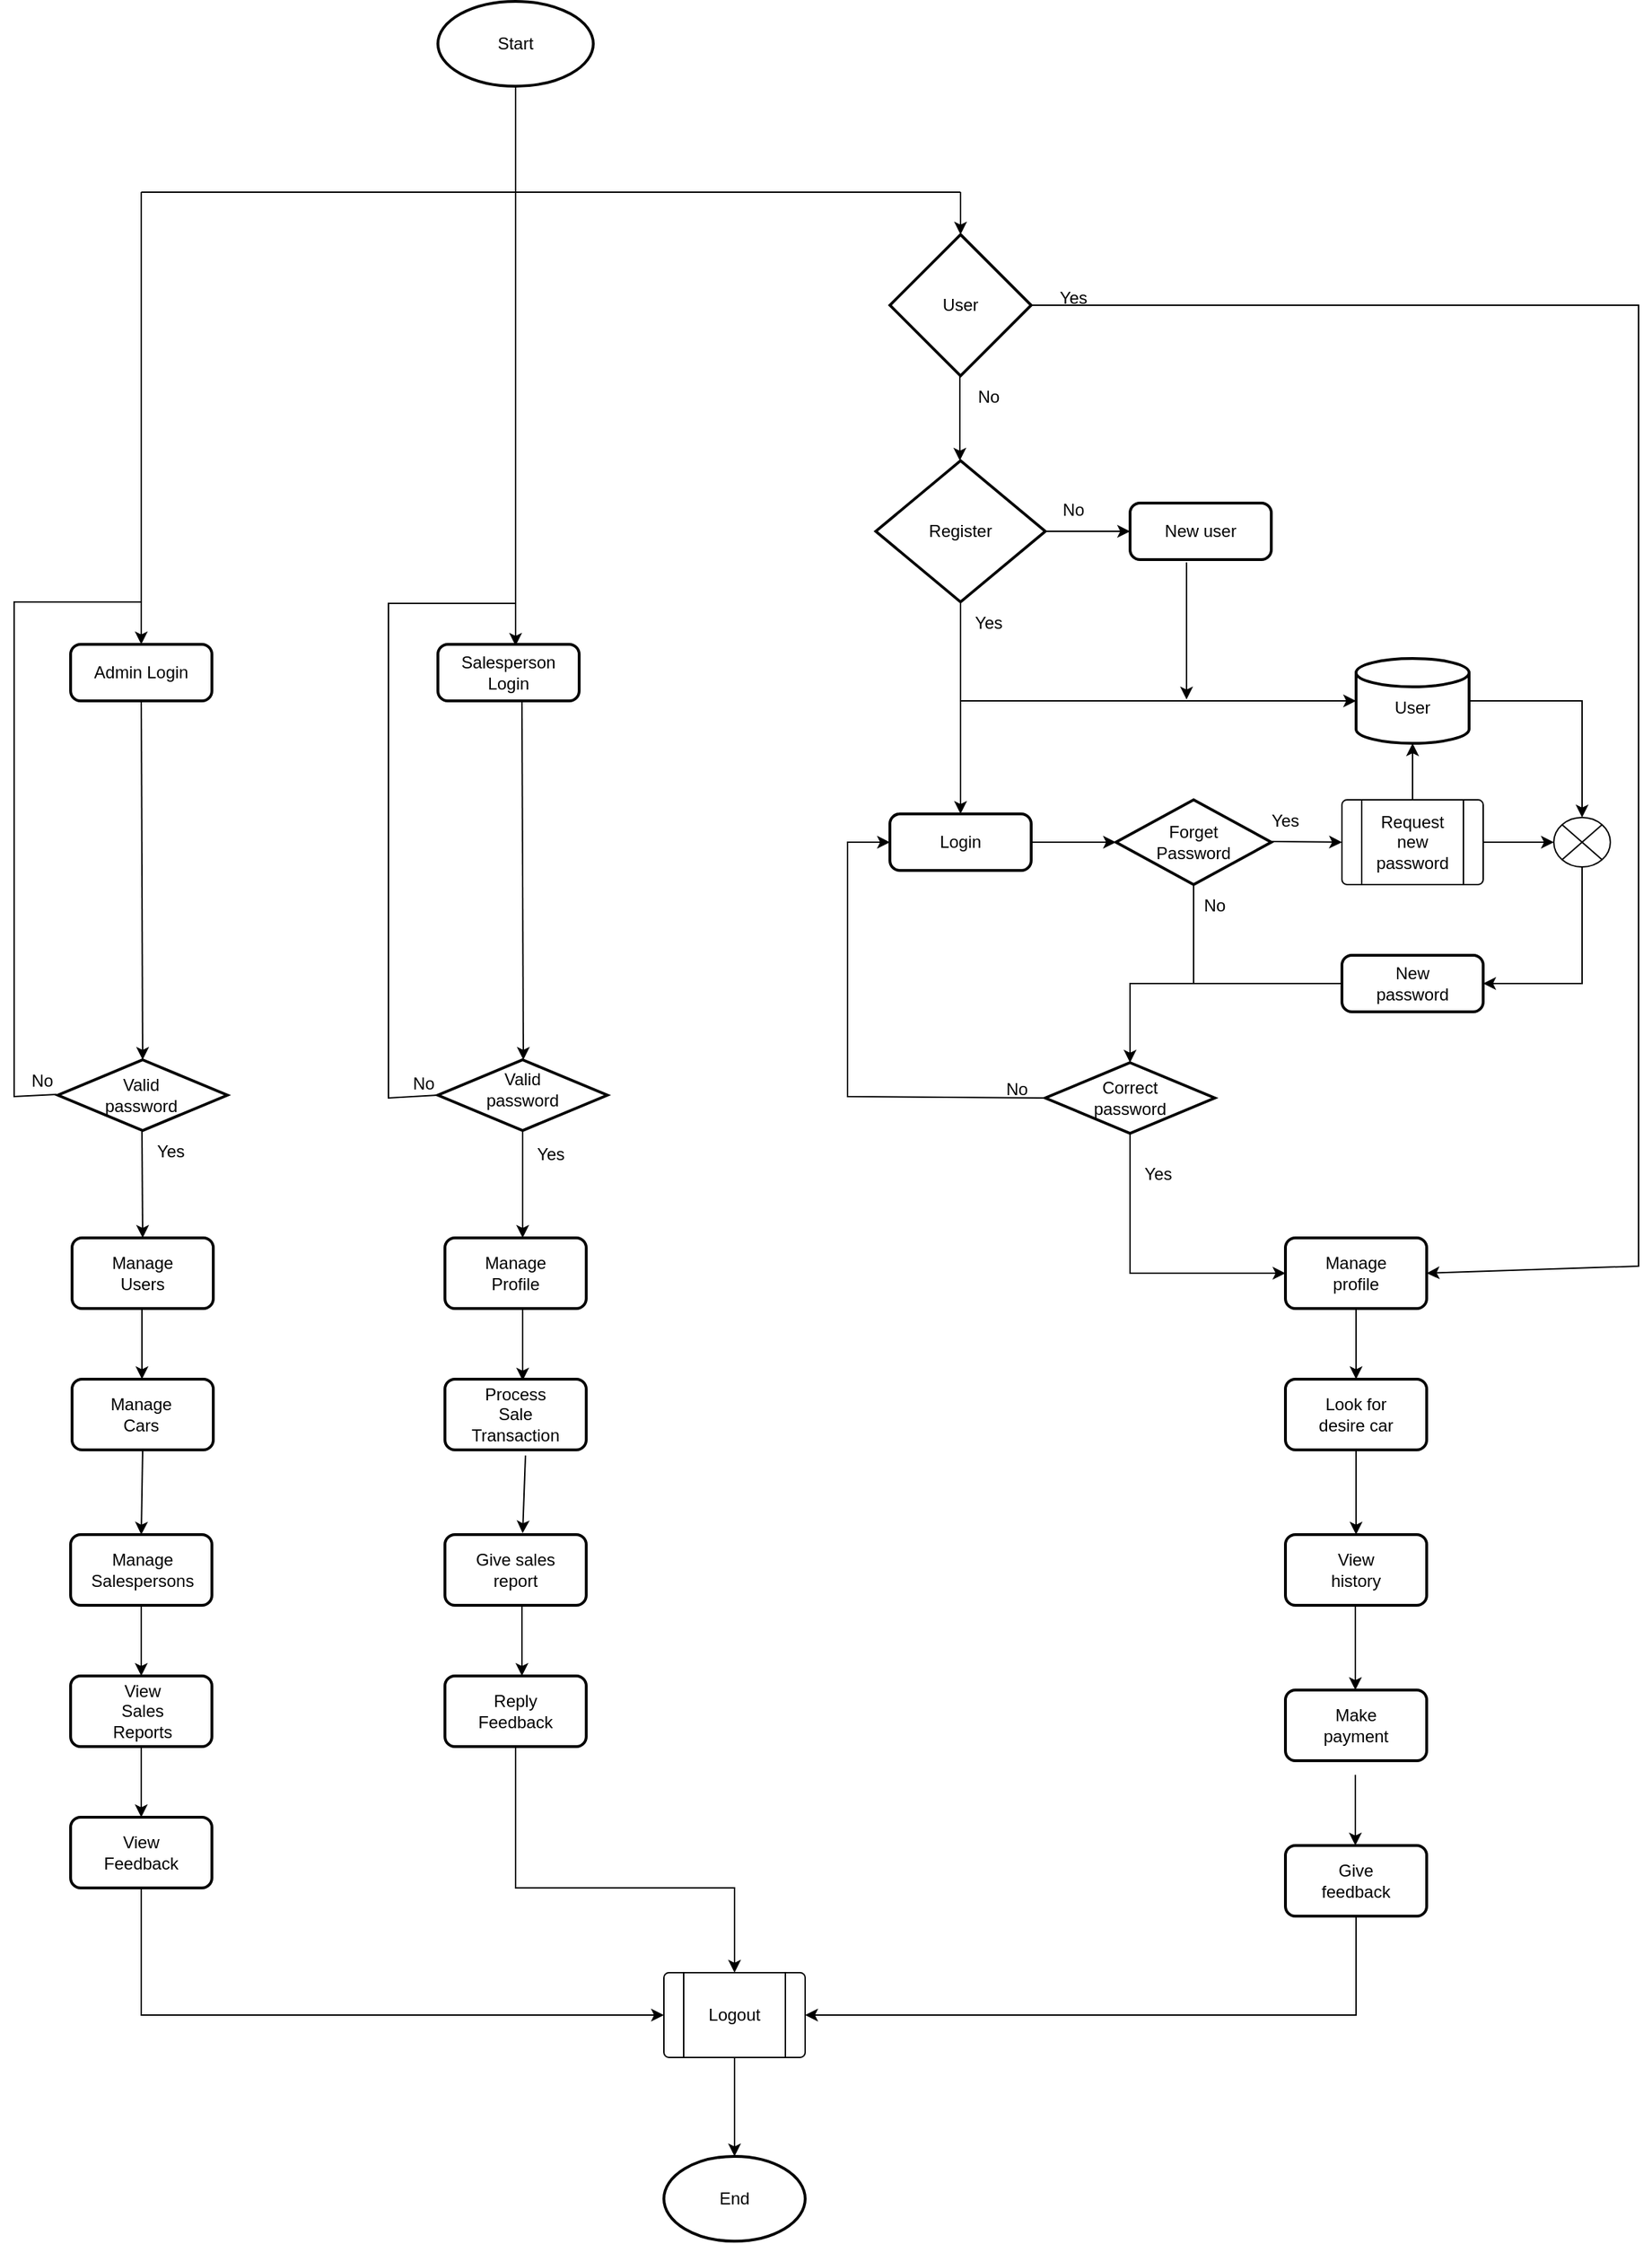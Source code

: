<mxfile version="23.0.2" type="device">
  <diagram name="Page-1" id="0f1BbjBJbvZ2Fy0weZkw">
    <mxGraphModel dx="2524" dy="1952" grid="1" gridSize="10" guides="1" tooltips="1" connect="1" arrows="1" fold="1" page="1" pageScale="1" pageWidth="850" pageHeight="1100" math="0" shadow="0">
      <root>
        <mxCell id="0" />
        <mxCell id="1" parent="0" />
        <mxCell id="38DFF1PAEpDw-akmQ8ed-69" value="" style="strokeWidth=2;html=1;shape=mxgraph.flowchart.decision;whiteSpace=wrap;" parent="1" vertex="1">
          <mxGeometry x="-239" y="734" width="120" height="50" as="geometry" />
        </mxCell>
        <mxCell id="38DFF1PAEpDw-akmQ8ed-1" value="" style="strokeWidth=2;html=1;shape=mxgraph.flowchart.start_1;whiteSpace=wrap;" parent="1" vertex="1">
          <mxGeometry x="30" y="-15" width="110" height="60" as="geometry" />
        </mxCell>
        <mxCell id="38DFF1PAEpDw-akmQ8ed-3" value="" style="strokeWidth=2;html=1;shape=mxgraph.flowchart.decision;whiteSpace=wrap;" parent="1" vertex="1">
          <mxGeometry x="350" y="150" width="100" height="100" as="geometry" />
        </mxCell>
        <mxCell id="38DFF1PAEpDw-akmQ8ed-4" value="User" style="text;html=1;strokeColor=none;fillColor=none;align=center;verticalAlign=middle;whiteSpace=wrap;rounded=0;" parent="1" vertex="1">
          <mxGeometry x="370" y="185" width="60" height="30" as="geometry" />
        </mxCell>
        <mxCell id="38DFF1PAEpDw-akmQ8ed-6" value="" style="strokeWidth=2;html=1;shape=mxgraph.flowchart.decision;whiteSpace=wrap;" parent="1" vertex="1">
          <mxGeometry x="340" y="310" width="120" height="100" as="geometry" />
        </mxCell>
        <mxCell id="38DFF1PAEpDw-akmQ8ed-8" value="Register" style="text;html=1;strokeColor=none;fillColor=none;align=center;verticalAlign=middle;whiteSpace=wrap;rounded=0;" parent="1" vertex="1">
          <mxGeometry x="360" y="345" width="80" height="30" as="geometry" />
        </mxCell>
        <mxCell id="38DFF1PAEpDw-akmQ8ed-9" value="" style="endArrow=classic;html=1;rounded=0;exitX=0.5;exitY=1;exitDx=0;exitDy=0;exitPerimeter=0;entryX=0.5;entryY=0;entryDx=0;entryDy=0;entryPerimeter=0;" parent="1" edge="1">
          <mxGeometry width="50" height="50" relative="1" as="geometry">
            <mxPoint x="399.5" y="250" as="sourcePoint" />
            <mxPoint x="399.5" y="310" as="targetPoint" />
          </mxGeometry>
        </mxCell>
        <mxCell id="38DFF1PAEpDw-akmQ8ed-10" value="" style="rounded=1;whiteSpace=wrap;html=1;absoluteArcSize=1;arcSize=14;strokeWidth=2;" parent="1" vertex="1">
          <mxGeometry x="520" y="340" width="100" height="40" as="geometry" />
        </mxCell>
        <mxCell id="38DFF1PAEpDw-akmQ8ed-11" value="New user" style="text;html=1;strokeColor=none;fillColor=none;align=center;verticalAlign=middle;whiteSpace=wrap;rounded=0;" parent="1" vertex="1">
          <mxGeometry x="540" y="345" width="60" height="30" as="geometry" />
        </mxCell>
        <mxCell id="38DFF1PAEpDw-akmQ8ed-12" value="" style="rounded=1;whiteSpace=wrap;html=1;absoluteArcSize=1;arcSize=14;strokeWidth=2;" parent="1" vertex="1">
          <mxGeometry x="350" y="560" width="100" height="40" as="geometry" />
        </mxCell>
        <mxCell id="38DFF1PAEpDw-akmQ8ed-13" value="Login" style="text;html=1;strokeColor=none;fillColor=none;align=center;verticalAlign=middle;whiteSpace=wrap;rounded=0;" parent="1" vertex="1">
          <mxGeometry x="370" y="565" width="60" height="30" as="geometry" />
        </mxCell>
        <mxCell id="38DFF1PAEpDw-akmQ8ed-14" value="" style="endArrow=classic;html=1;rounded=0;entryX=0.5;entryY=0;entryDx=0;entryDy=0;exitX=0.5;exitY=1;exitDx=0;exitDy=0;exitPerimeter=0;" parent="1" source="38DFF1PAEpDw-akmQ8ed-6" target="38DFF1PAEpDw-akmQ8ed-12" edge="1">
          <mxGeometry width="50" height="50" relative="1" as="geometry">
            <mxPoint x="400" y="460" as="sourcePoint" />
            <mxPoint x="450" y="410" as="targetPoint" />
          </mxGeometry>
        </mxCell>
        <mxCell id="38DFF1PAEpDw-akmQ8ed-15" value="" style="strokeWidth=2;html=1;shape=mxgraph.flowchart.database;whiteSpace=wrap;" parent="1" vertex="1">
          <mxGeometry x="680" y="450" width="80" height="60" as="geometry" />
        </mxCell>
        <mxCell id="38DFF1PAEpDw-akmQ8ed-16" value="User" style="text;html=1;strokeColor=none;fillColor=none;align=center;verticalAlign=middle;whiteSpace=wrap;rounded=0;" parent="1" vertex="1">
          <mxGeometry x="690" y="470" width="60" height="30" as="geometry" />
        </mxCell>
        <mxCell id="38DFF1PAEpDw-akmQ8ed-17" value="" style="endArrow=classic;html=1;rounded=0;entryX=0;entryY=0.5;entryDx=0;entryDy=0;entryPerimeter=0;" parent="1" target="38DFF1PAEpDw-akmQ8ed-15" edge="1">
          <mxGeometry width="50" height="50" relative="1" as="geometry">
            <mxPoint x="400" y="480" as="sourcePoint" />
            <mxPoint x="450" y="410" as="targetPoint" />
          </mxGeometry>
        </mxCell>
        <mxCell id="38DFF1PAEpDw-akmQ8ed-18" value="" style="endArrow=classic;html=1;rounded=0;entryX=0;entryY=0.5;entryDx=0;entryDy=0;exitX=1;exitY=0.5;exitDx=0;exitDy=0;exitPerimeter=0;" parent="1" source="38DFF1PAEpDw-akmQ8ed-6" target="38DFF1PAEpDw-akmQ8ed-10" edge="1">
          <mxGeometry width="50" height="50" relative="1" as="geometry">
            <mxPoint x="400" y="460" as="sourcePoint" />
            <mxPoint x="450" y="410" as="targetPoint" />
          </mxGeometry>
        </mxCell>
        <mxCell id="38DFF1PAEpDw-akmQ8ed-19" value="" style="endArrow=classic;html=1;rounded=0;exitX=0.4;exitY=1.075;exitDx=0;exitDy=0;exitPerimeter=0;" parent="1" edge="1">
          <mxGeometry width="50" height="50" relative="1" as="geometry">
            <mxPoint x="560" y="382" as="sourcePoint" />
            <mxPoint x="560" y="479" as="targetPoint" />
          </mxGeometry>
        </mxCell>
        <mxCell id="38DFF1PAEpDw-akmQ8ed-20" value="" style="strokeWidth=2;html=1;shape=mxgraph.flowchart.decision;whiteSpace=wrap;" parent="1" vertex="1">
          <mxGeometry x="510" y="550" width="110" height="60" as="geometry" />
        </mxCell>
        <mxCell id="38DFF1PAEpDw-akmQ8ed-21" value="Forget Password" style="text;html=1;strokeColor=none;fillColor=none;align=center;verticalAlign=middle;whiteSpace=wrap;rounded=0;" parent="1" vertex="1">
          <mxGeometry x="535" y="565" width="60" height="30" as="geometry" />
        </mxCell>
        <mxCell id="38DFF1PAEpDw-akmQ8ed-22" value="" style="verticalLabelPosition=bottom;verticalAlign=top;html=1;shape=process;whiteSpace=wrap;rounded=1;size=0.14;arcSize=6;" parent="1" vertex="1">
          <mxGeometry x="670" y="550" width="100" height="60" as="geometry" />
        </mxCell>
        <mxCell id="38DFF1PAEpDw-akmQ8ed-23" value="Request new password" style="text;html=1;strokeColor=none;fillColor=none;align=center;verticalAlign=middle;whiteSpace=wrap;rounded=0;" parent="1" vertex="1">
          <mxGeometry x="690" y="565" width="60" height="30" as="geometry" />
        </mxCell>
        <mxCell id="38DFF1PAEpDw-akmQ8ed-24" value="" style="endArrow=classic;html=1;rounded=0;entryX=0;entryY=0.5;entryDx=0;entryDy=0;entryPerimeter=0;exitX=1;exitY=0.5;exitDx=0;exitDy=0;" parent="1" source="38DFF1PAEpDw-akmQ8ed-12" target="38DFF1PAEpDw-akmQ8ed-20" edge="1">
          <mxGeometry width="50" height="50" relative="1" as="geometry">
            <mxPoint x="400" y="460" as="sourcePoint" />
            <mxPoint x="450" y="410" as="targetPoint" />
          </mxGeometry>
        </mxCell>
        <mxCell id="38DFF1PAEpDw-akmQ8ed-25" value="" style="endArrow=classic;html=1;rounded=0;exitX=1;exitY=0.5;exitDx=0;exitDy=0;" parent="1" edge="1">
          <mxGeometry width="50" height="50" relative="1" as="geometry">
            <mxPoint x="620" y="579.5" as="sourcePoint" />
            <mxPoint x="670" y="580" as="targetPoint" />
          </mxGeometry>
        </mxCell>
        <mxCell id="38DFF1PAEpDw-akmQ8ed-26" value="" style="rounded=1;whiteSpace=wrap;html=1;absoluteArcSize=1;arcSize=14;strokeWidth=2;" parent="1" vertex="1">
          <mxGeometry x="670" y="660" width="100" height="40" as="geometry" />
        </mxCell>
        <mxCell id="38DFF1PAEpDw-akmQ8ed-27" value="New password" style="text;html=1;strokeColor=none;fillColor=none;align=center;verticalAlign=middle;whiteSpace=wrap;rounded=0;" parent="1" vertex="1">
          <mxGeometry x="690" y="665" width="60" height="30" as="geometry" />
        </mxCell>
        <mxCell id="38DFF1PAEpDw-akmQ8ed-28" value="" style="strokeWidth=2;html=1;shape=mxgraph.flowchart.decision;whiteSpace=wrap;" parent="1" vertex="1">
          <mxGeometry x="460" y="736" width="120" height="50" as="geometry" />
        </mxCell>
        <mxCell id="38DFF1PAEpDw-akmQ8ed-29" value="Correct password" style="text;html=1;strokeColor=none;fillColor=none;align=center;verticalAlign=middle;whiteSpace=wrap;rounded=0;" parent="1" vertex="1">
          <mxGeometry x="490" y="746" width="60" height="30" as="geometry" />
        </mxCell>
        <mxCell id="38DFF1PAEpDw-akmQ8ed-31" value="" style="endArrow=classic;html=1;rounded=0;exitX=0;exitY=0.5;exitDx=0;exitDy=0;entryX=0.5;entryY=0;entryDx=0;entryDy=0;entryPerimeter=0;" parent="1" source="38DFF1PAEpDw-akmQ8ed-26" target="38DFF1PAEpDw-akmQ8ed-28" edge="1">
          <mxGeometry width="50" height="50" relative="1" as="geometry">
            <mxPoint x="400" y="690" as="sourcePoint" />
            <mxPoint x="520" y="730" as="targetPoint" />
            <Array as="points">
              <mxPoint x="520" y="680" />
            </Array>
          </mxGeometry>
        </mxCell>
        <mxCell id="38DFF1PAEpDw-akmQ8ed-32" value="" style="endArrow=none;html=1;rounded=0;entryX=0.5;entryY=1;entryDx=0;entryDy=0;entryPerimeter=0;" parent="1" target="38DFF1PAEpDw-akmQ8ed-20" edge="1">
          <mxGeometry width="50" height="50" relative="1" as="geometry">
            <mxPoint x="565" y="680" as="sourcePoint" />
            <mxPoint x="450" y="640" as="targetPoint" />
          </mxGeometry>
        </mxCell>
        <mxCell id="38DFF1PAEpDw-akmQ8ed-33" value="" style="rounded=1;whiteSpace=wrap;html=1;absoluteArcSize=1;arcSize=14;strokeWidth=2;" parent="1" vertex="1">
          <mxGeometry x="630" y="860" width="100" height="50" as="geometry" />
        </mxCell>
        <mxCell id="38DFF1PAEpDw-akmQ8ed-34" value="Manage profile" style="text;html=1;strokeColor=none;fillColor=none;align=center;verticalAlign=middle;whiteSpace=wrap;rounded=0;" parent="1" vertex="1">
          <mxGeometry x="650" y="870" width="60" height="30" as="geometry" />
        </mxCell>
        <mxCell id="38DFF1PAEpDw-akmQ8ed-35" value="" style="rounded=1;whiteSpace=wrap;html=1;absoluteArcSize=1;arcSize=14;strokeWidth=2;" parent="1" vertex="1">
          <mxGeometry x="630" y="960" width="100" height="50" as="geometry" />
        </mxCell>
        <mxCell id="38DFF1PAEpDw-akmQ8ed-36" value="Look for desire car" style="text;html=1;strokeColor=none;fillColor=none;align=center;verticalAlign=middle;whiteSpace=wrap;rounded=0;" parent="1" vertex="1">
          <mxGeometry x="650" y="970" width="60" height="30" as="geometry" />
        </mxCell>
        <mxCell id="38DFF1PAEpDw-akmQ8ed-37" value="" style="endArrow=classic;html=1;rounded=0;entryX=0;entryY=0.5;entryDx=0;entryDy=0;exitX=0.5;exitY=1;exitDx=0;exitDy=0;exitPerimeter=0;" parent="1" source="38DFF1PAEpDw-akmQ8ed-28" target="38DFF1PAEpDw-akmQ8ed-33" edge="1">
          <mxGeometry width="50" height="50" relative="1" as="geometry">
            <mxPoint x="520" y="790" as="sourcePoint" />
            <mxPoint x="450" y="900" as="targetPoint" />
            <Array as="points">
              <mxPoint x="520" y="885" />
            </Array>
          </mxGeometry>
        </mxCell>
        <mxCell id="38DFF1PAEpDw-akmQ8ed-38" value="" style="endArrow=classic;html=1;rounded=0;entryX=0.5;entryY=0;entryDx=0;entryDy=0;exitX=0.5;exitY=1;exitDx=0;exitDy=0;" parent="1" source="38DFF1PAEpDw-akmQ8ed-33" target="38DFF1PAEpDw-akmQ8ed-35" edge="1">
          <mxGeometry width="50" height="50" relative="1" as="geometry">
            <mxPoint x="650" y="920" as="sourcePoint" />
            <mxPoint x="450" y="900" as="targetPoint" />
          </mxGeometry>
        </mxCell>
        <mxCell id="38DFF1PAEpDw-akmQ8ed-39" value="No" style="text;html=1;strokeColor=none;fillColor=none;align=center;verticalAlign=middle;whiteSpace=wrap;rounded=0;" parent="1" vertex="1">
          <mxGeometry x="390" y="250" width="60" height="30" as="geometry" />
        </mxCell>
        <mxCell id="38DFF1PAEpDw-akmQ8ed-40" value="No" style="text;html=1;strokeColor=none;fillColor=none;align=center;verticalAlign=middle;whiteSpace=wrap;rounded=0;" parent="1" vertex="1">
          <mxGeometry x="450" y="330" width="60" height="30" as="geometry" />
        </mxCell>
        <mxCell id="38DFF1PAEpDw-akmQ8ed-41" value="Yes" style="text;html=1;strokeColor=none;fillColor=none;align=center;verticalAlign=middle;whiteSpace=wrap;rounded=0;" parent="1" vertex="1">
          <mxGeometry x="390" y="410" width="60" height="30" as="geometry" />
        </mxCell>
        <mxCell id="38DFF1PAEpDw-akmQ8ed-42" value="Yes" style="text;html=1;strokeColor=none;fillColor=none;align=center;verticalAlign=middle;whiteSpace=wrap;rounded=0;" parent="1" vertex="1">
          <mxGeometry x="600" y="550" width="60" height="30" as="geometry" />
        </mxCell>
        <mxCell id="38DFF1PAEpDw-akmQ8ed-43" value="No" style="text;html=1;strokeColor=none;fillColor=none;align=center;verticalAlign=middle;whiteSpace=wrap;rounded=0;" parent="1" vertex="1">
          <mxGeometry x="550" y="610" width="60" height="30" as="geometry" />
        </mxCell>
        <mxCell id="38DFF1PAEpDw-akmQ8ed-44" value="" style="verticalLabelPosition=bottom;verticalAlign=top;html=1;shape=mxgraph.flowchart.or;" parent="1" vertex="1">
          <mxGeometry x="820" y="562.5" width="40" height="35" as="geometry" />
        </mxCell>
        <mxCell id="38DFF1PAEpDw-akmQ8ed-45" value="" style="endArrow=classic;html=1;rounded=0;exitX=1;exitY=0.5;exitDx=0;exitDy=0;exitPerimeter=0;entryX=0.5;entryY=0;entryDx=0;entryDy=0;entryPerimeter=0;" parent="1" source="38DFF1PAEpDw-akmQ8ed-15" target="38DFF1PAEpDw-akmQ8ed-44" edge="1">
          <mxGeometry width="50" height="50" relative="1" as="geometry">
            <mxPoint x="870" y="510" as="sourcePoint" />
            <mxPoint x="920" y="460" as="targetPoint" />
            <Array as="points">
              <mxPoint x="840" y="480" />
            </Array>
          </mxGeometry>
        </mxCell>
        <mxCell id="38DFF1PAEpDw-akmQ8ed-46" value="" style="endArrow=classic;html=1;rounded=0;entryX=1;entryY=0.5;entryDx=0;entryDy=0;exitX=0.5;exitY=1;exitDx=0;exitDy=0;exitPerimeter=0;" parent="1" source="38DFF1PAEpDw-akmQ8ed-44" target="38DFF1PAEpDw-akmQ8ed-26" edge="1">
          <mxGeometry width="50" height="50" relative="1" as="geometry">
            <mxPoint x="830" y="715" as="sourcePoint" />
            <mxPoint x="880" y="665" as="targetPoint" />
            <Array as="points">
              <mxPoint x="840" y="680" />
            </Array>
          </mxGeometry>
        </mxCell>
        <mxCell id="38DFF1PAEpDw-akmQ8ed-47" value="" style="endArrow=classic;html=1;rounded=0;entryX=0;entryY=0.5;entryDx=0;entryDy=0;entryPerimeter=0;exitX=1;exitY=0.5;exitDx=0;exitDy=0;" parent="1" source="38DFF1PAEpDw-akmQ8ed-22" target="38DFF1PAEpDw-akmQ8ed-44" edge="1">
          <mxGeometry width="50" height="50" relative="1" as="geometry">
            <mxPoint x="610" y="670" as="sourcePoint" />
            <mxPoint x="660" y="620" as="targetPoint" />
          </mxGeometry>
        </mxCell>
        <mxCell id="38DFF1PAEpDw-akmQ8ed-48" value="Yes" style="text;html=1;strokeColor=none;fillColor=none;align=center;verticalAlign=middle;whiteSpace=wrap;rounded=0;" parent="1" vertex="1">
          <mxGeometry x="510" y="800" width="60" height="30" as="geometry" />
        </mxCell>
        <mxCell id="38DFF1PAEpDw-akmQ8ed-49" value="" style="endArrow=classic;html=1;rounded=0;exitX=0;exitY=0.5;exitDx=0;exitDy=0;exitPerimeter=0;entryX=0;entryY=0.5;entryDx=0;entryDy=0;" parent="1" source="38DFF1PAEpDw-akmQ8ed-28" target="38DFF1PAEpDw-akmQ8ed-12" edge="1">
          <mxGeometry width="50" height="50" relative="1" as="geometry">
            <mxPoint x="390" y="650" as="sourcePoint" />
            <mxPoint x="280" y="580" as="targetPoint" />
            <Array as="points">
              <mxPoint x="320" y="760" />
              <mxPoint x="320" y="580" />
            </Array>
          </mxGeometry>
        </mxCell>
        <mxCell id="38DFF1PAEpDw-akmQ8ed-50" value="No" style="text;html=1;strokeColor=none;fillColor=none;align=center;verticalAlign=middle;whiteSpace=wrap;rounded=0;" parent="1" vertex="1">
          <mxGeometry x="410" y="740" width="60" height="30" as="geometry" />
        </mxCell>
        <mxCell id="38DFF1PAEpDw-akmQ8ed-51" value="" style="rounded=1;whiteSpace=wrap;html=1;absoluteArcSize=1;arcSize=14;strokeWidth=2;" parent="1" vertex="1">
          <mxGeometry x="-230" y="440" width="100" height="40" as="geometry" />
        </mxCell>
        <mxCell id="38DFF1PAEpDw-akmQ8ed-52" value="" style="rounded=1;whiteSpace=wrap;html=1;absoluteArcSize=1;arcSize=14;strokeWidth=2;" parent="1" vertex="1">
          <mxGeometry x="30" y="440" width="100" height="40" as="geometry" />
        </mxCell>
        <mxCell id="38DFF1PAEpDw-akmQ8ed-53" value="Admin Login" style="text;html=1;strokeColor=none;fillColor=none;align=center;verticalAlign=middle;whiteSpace=wrap;rounded=0;" parent="1" vertex="1">
          <mxGeometry x="-215" y="445" width="70" height="30" as="geometry" />
        </mxCell>
        <mxCell id="38DFF1PAEpDw-akmQ8ed-54" value="" style="rounded=1;whiteSpace=wrap;html=1;absoluteArcSize=1;arcSize=14;strokeWidth=2;" parent="1" vertex="1">
          <mxGeometry x="630" y="1070" width="100" height="50" as="geometry" />
        </mxCell>
        <mxCell id="38DFF1PAEpDw-akmQ8ed-55" value="View history" style="text;html=1;strokeColor=none;fillColor=none;align=center;verticalAlign=middle;whiteSpace=wrap;rounded=0;" parent="1" vertex="1">
          <mxGeometry x="650" y="1080" width="60" height="30" as="geometry" />
        </mxCell>
        <mxCell id="38DFF1PAEpDw-akmQ8ed-56" value="" style="rounded=1;whiteSpace=wrap;html=1;absoluteArcSize=1;arcSize=14;strokeWidth=2;" parent="1" vertex="1">
          <mxGeometry x="630" y="1180" width="100" height="50" as="geometry" />
        </mxCell>
        <mxCell id="38DFF1PAEpDw-akmQ8ed-57" value="Make payment" style="text;html=1;strokeColor=none;fillColor=none;align=center;verticalAlign=middle;whiteSpace=wrap;rounded=0;" parent="1" vertex="1">
          <mxGeometry x="650" y="1190" width="60" height="30" as="geometry" />
        </mxCell>
        <mxCell id="38DFF1PAEpDw-akmQ8ed-58" value="" style="rounded=1;whiteSpace=wrap;html=1;absoluteArcSize=1;arcSize=14;strokeWidth=2;" parent="1" vertex="1">
          <mxGeometry x="630" y="1290" width="100" height="50" as="geometry" />
        </mxCell>
        <mxCell id="38DFF1PAEpDw-akmQ8ed-59" value="Give feedback" style="text;html=1;strokeColor=none;fillColor=none;align=center;verticalAlign=middle;whiteSpace=wrap;rounded=0;" parent="1" vertex="1">
          <mxGeometry x="650" y="1300" width="60" height="30" as="geometry" />
        </mxCell>
        <mxCell id="38DFF1PAEpDw-akmQ8ed-60" value="" style="endArrow=classic;html=1;rounded=0;entryX=0.5;entryY=0;entryDx=0;entryDy=0;exitX=0.5;exitY=1;exitDx=0;exitDy=0;" parent="1" source="38DFF1PAEpDw-akmQ8ed-35" edge="1">
          <mxGeometry width="50" height="50" relative="1" as="geometry">
            <mxPoint x="680" y="1020" as="sourcePoint" />
            <mxPoint x="680" y="1070" as="targetPoint" />
          </mxGeometry>
        </mxCell>
        <mxCell id="38DFF1PAEpDw-akmQ8ed-61" value="" style="endArrow=classic;html=1;rounded=0;exitX=0.5;exitY=1;exitDx=0;exitDy=0;" parent="1" edge="1">
          <mxGeometry width="50" height="50" relative="1" as="geometry">
            <mxPoint x="679.5" y="1120" as="sourcePoint" />
            <mxPoint x="679.5" y="1180" as="targetPoint" />
          </mxGeometry>
        </mxCell>
        <mxCell id="38DFF1PAEpDw-akmQ8ed-62" value="" style="endArrow=classic;html=1;rounded=0;entryX=0.5;entryY=0;entryDx=0;entryDy=0;exitX=0.5;exitY=1;exitDx=0;exitDy=0;" parent="1" edge="1">
          <mxGeometry width="50" height="50" relative="1" as="geometry">
            <mxPoint x="679.5" y="1240" as="sourcePoint" />
            <mxPoint x="679.5" y="1290" as="targetPoint" />
            <Array as="points">
              <mxPoint x="679.5" y="1240" />
            </Array>
          </mxGeometry>
        </mxCell>
        <mxCell id="38DFF1PAEpDw-akmQ8ed-65" value="Valid password" style="text;html=1;strokeColor=none;fillColor=none;align=center;verticalAlign=middle;whiteSpace=wrap;rounded=0;" parent="1" vertex="1">
          <mxGeometry x="-210" y="744" width="60" height="30" as="geometry" />
        </mxCell>
        <mxCell id="38DFF1PAEpDw-akmQ8ed-67" value="" style="endArrow=none;html=1;rounded=0;exitX=0;exitY=0.5;exitDx=0;exitDy=0;exitPerimeter=0;" parent="1" edge="1">
          <mxGeometry width="50" height="50" relative="1" as="geometry">
            <mxPoint x="-240" y="758.5" as="sourcePoint" />
            <mxPoint x="-180" y="410" as="targetPoint" />
            <Array as="points">
              <mxPoint x="-270" y="760" />
              <mxPoint x="-270" y="410" />
            </Array>
          </mxGeometry>
        </mxCell>
        <mxCell id="38DFF1PAEpDw-akmQ8ed-70" value="" style="strokeWidth=2;html=1;shape=mxgraph.flowchart.decision;whiteSpace=wrap;" parent="1" vertex="1">
          <mxGeometry x="30" y="734" width="120" height="50" as="geometry" />
        </mxCell>
        <mxCell id="38DFF1PAEpDw-akmQ8ed-76" value="Start" style="text;html=1;strokeColor=none;fillColor=none;align=center;verticalAlign=middle;whiteSpace=wrap;rounded=0;" parent="1" vertex="1">
          <mxGeometry x="55" width="60" height="30" as="geometry" />
        </mxCell>
        <mxCell id="38DFF1PAEpDw-akmQ8ed-77" value="" style="endArrow=none;html=1;rounded=0;" parent="1" edge="1">
          <mxGeometry width="50" height="50" relative="1" as="geometry">
            <mxPoint x="-180" y="120" as="sourcePoint" />
            <mxPoint x="400" y="120" as="targetPoint" />
          </mxGeometry>
        </mxCell>
        <mxCell id="38DFF1PAEpDw-akmQ8ed-78" value="" style="endArrow=none;html=1;rounded=0;entryX=0.5;entryY=1;entryDx=0;entryDy=0;entryPerimeter=0;" parent="1" target="38DFF1PAEpDw-akmQ8ed-1" edge="1">
          <mxGeometry width="50" height="50" relative="1" as="geometry">
            <mxPoint x="85" y="120" as="sourcePoint" />
            <mxPoint x="110" y="140" as="targetPoint" />
          </mxGeometry>
        </mxCell>
        <mxCell id="38DFF1PAEpDw-akmQ8ed-79" value="" style="endArrow=classic;html=1;rounded=0;entryX=0.5;entryY=0;entryDx=0;entryDy=0;" parent="1" target="38DFF1PAEpDw-akmQ8ed-51" edge="1">
          <mxGeometry width="50" height="50" relative="1" as="geometry">
            <mxPoint x="-180" y="120" as="sourcePoint" />
            <mxPoint x="330" y="370" as="targetPoint" />
          </mxGeometry>
        </mxCell>
        <mxCell id="38DFF1PAEpDw-akmQ8ed-80" value="" style="endArrow=classic;html=1;rounded=0;entryX=0.6;entryY=0.025;entryDx=0;entryDy=0;entryPerimeter=0;" parent="1" edge="1">
          <mxGeometry width="50" height="50" relative="1" as="geometry">
            <mxPoint x="85" y="120" as="sourcePoint" />
            <mxPoint x="85" y="441" as="targetPoint" />
          </mxGeometry>
        </mxCell>
        <mxCell id="38DFF1PAEpDw-akmQ8ed-81" value="" style="endArrow=classic;html=1;rounded=0;entryX=0.5;entryY=0;entryDx=0;entryDy=0;entryPerimeter=0;" parent="1" target="38DFF1PAEpDw-akmQ8ed-3" edge="1">
          <mxGeometry width="50" height="50" relative="1" as="geometry">
            <mxPoint x="400" y="120" as="sourcePoint" />
            <mxPoint x="330" y="370" as="targetPoint" />
          </mxGeometry>
        </mxCell>
        <mxCell id="38DFF1PAEpDw-akmQ8ed-82" value="" style="endArrow=classic;html=1;rounded=0;exitX=1;exitY=0.5;exitDx=0;exitDy=0;exitPerimeter=0;" parent="1" source="38DFF1PAEpDw-akmQ8ed-3" edge="1">
          <mxGeometry width="50" height="50" relative="1" as="geometry">
            <mxPoint x="530" y="250" as="sourcePoint" />
            <mxPoint x="730" y="885" as="targetPoint" />
            <Array as="points">
              <mxPoint x="880" y="200" />
              <mxPoint x="880" y="880" />
            </Array>
          </mxGeometry>
        </mxCell>
        <mxCell id="38DFF1PAEpDw-akmQ8ed-83" value="Yes" style="text;html=1;strokeColor=none;fillColor=none;align=center;verticalAlign=middle;whiteSpace=wrap;rounded=0;" parent="1" vertex="1">
          <mxGeometry x="450" y="180" width="60" height="30" as="geometry" />
        </mxCell>
        <mxCell id="38DFF1PAEpDw-akmQ8ed-84" value="" style="endArrow=classic;html=1;rounded=0;exitX=0.5;exitY=0;exitDx=0;exitDy=0;" parent="1" source="38DFF1PAEpDw-akmQ8ed-22" edge="1">
          <mxGeometry width="50" height="50" relative="1" as="geometry">
            <mxPoint x="720" y="540" as="sourcePoint" />
            <mxPoint x="720" y="510" as="targetPoint" />
          </mxGeometry>
        </mxCell>
        <mxCell id="38DFF1PAEpDw-akmQ8ed-85" value="Salesperson Login" style="text;html=1;strokeColor=none;fillColor=none;align=center;verticalAlign=middle;whiteSpace=wrap;rounded=0;" parent="1" vertex="1">
          <mxGeometry x="50" y="445" width="60" height="30" as="geometry" />
        </mxCell>
        <mxCell id="38DFF1PAEpDw-akmQ8ed-86" value="" style="endArrow=none;html=1;rounded=0;" parent="1" edge="1">
          <mxGeometry width="50" height="50" relative="1" as="geometry">
            <mxPoint x="30" y="759" as="sourcePoint" />
            <mxPoint x="85" y="411" as="targetPoint" />
            <Array as="points">
              <mxPoint x="-5" y="761" />
              <mxPoint x="-5" y="411" />
            </Array>
          </mxGeometry>
        </mxCell>
        <mxCell id="38DFF1PAEpDw-akmQ8ed-87" value="No" style="text;html=1;strokeColor=none;fillColor=none;align=center;verticalAlign=middle;whiteSpace=wrap;rounded=0;" parent="1" vertex="1">
          <mxGeometry x="-280" y="734" width="60" height="30" as="geometry" />
        </mxCell>
        <mxCell id="38DFF1PAEpDw-akmQ8ed-164" value="No" style="text;html=1;strokeColor=none;fillColor=none;align=center;verticalAlign=middle;whiteSpace=wrap;rounded=0;" parent="1" vertex="1">
          <mxGeometry x="-10" y="736" width="60" height="30" as="geometry" />
        </mxCell>
        <mxCell id="38DFF1PAEpDw-akmQ8ed-165" value="Valid password" style="text;html=1;strokeColor=none;fillColor=none;align=center;verticalAlign=middle;whiteSpace=wrap;rounded=0;" parent="1" vertex="1">
          <mxGeometry x="60" y="740" width="60" height="30" as="geometry" />
        </mxCell>
        <mxCell id="38DFF1PAEpDw-akmQ8ed-166" value="" style="rounded=1;whiteSpace=wrap;html=1;absoluteArcSize=1;arcSize=14;strokeWidth=2;" parent="1" vertex="1">
          <mxGeometry x="-229" y="860" width="100" height="50" as="geometry" />
        </mxCell>
        <mxCell id="38DFF1PAEpDw-akmQ8ed-167" value="" style="rounded=1;whiteSpace=wrap;html=1;absoluteArcSize=1;arcSize=14;strokeWidth=2;" parent="1" vertex="1">
          <mxGeometry x="-229" y="960" width="100" height="50" as="geometry" />
        </mxCell>
        <mxCell id="38DFF1PAEpDw-akmQ8ed-168" value="" style="rounded=1;whiteSpace=wrap;html=1;absoluteArcSize=1;arcSize=14;strokeWidth=2;" parent="1" vertex="1">
          <mxGeometry x="-230" y="1070" width="100" height="50" as="geometry" />
        </mxCell>
        <mxCell id="38DFF1PAEpDw-akmQ8ed-169" value="" style="rounded=1;whiteSpace=wrap;html=1;absoluteArcSize=1;arcSize=14;strokeWidth=2;" parent="1" vertex="1">
          <mxGeometry x="-230" y="1170" width="100" height="50" as="geometry" />
        </mxCell>
        <mxCell id="38DFF1PAEpDw-akmQ8ed-170" value="" style="rounded=1;whiteSpace=wrap;html=1;absoluteArcSize=1;arcSize=14;strokeWidth=2;" parent="1" vertex="1">
          <mxGeometry x="-230" y="1270" width="100" height="50" as="geometry" />
        </mxCell>
        <mxCell id="38DFF1PAEpDw-akmQ8ed-171" value="" style="rounded=1;whiteSpace=wrap;html=1;absoluteArcSize=1;arcSize=14;strokeWidth=2;" parent="1" vertex="1">
          <mxGeometry x="35" y="860" width="100" height="50" as="geometry" />
        </mxCell>
        <mxCell id="38DFF1PAEpDw-akmQ8ed-172" value="" style="rounded=1;whiteSpace=wrap;html=1;absoluteArcSize=1;arcSize=14;strokeWidth=2;" parent="1" vertex="1">
          <mxGeometry x="35" y="960" width="100" height="50" as="geometry" />
        </mxCell>
        <mxCell id="38DFF1PAEpDw-akmQ8ed-173" value="" style="rounded=1;whiteSpace=wrap;html=1;absoluteArcSize=1;arcSize=14;strokeWidth=2;" parent="1" vertex="1">
          <mxGeometry x="35" y="1070" width="100" height="50" as="geometry" />
        </mxCell>
        <mxCell id="38DFF1PAEpDw-akmQ8ed-174" value="" style="rounded=1;whiteSpace=wrap;html=1;absoluteArcSize=1;arcSize=14;strokeWidth=2;" parent="1" vertex="1">
          <mxGeometry x="35" y="1170" width="100" height="50" as="geometry" />
        </mxCell>
        <mxCell id="38DFF1PAEpDw-akmQ8ed-175" value="" style="endArrow=classic;html=1;rounded=0;exitX=0.5;exitY=1;exitDx=0;exitDy=0;entryX=0.5;entryY=0;entryDx=0;entryDy=0;" parent="1" target="38DFF1PAEpDw-akmQ8ed-166" edge="1">
          <mxGeometry width="50" height="50" relative="1" as="geometry">
            <mxPoint x="-179.5" y="784" as="sourcePoint" />
            <mxPoint x="-179" y="840" as="targetPoint" />
          </mxGeometry>
        </mxCell>
        <mxCell id="38DFF1PAEpDw-akmQ8ed-176" value="" style="endArrow=classic;html=1;rounded=0;entryX=0.5;entryY=0;entryDx=0;entryDy=0;exitX=0.5;exitY=1;exitDx=0;exitDy=0;" parent="1" edge="1">
          <mxGeometry width="50" height="50" relative="1" as="geometry">
            <mxPoint x="-179.5" y="910" as="sourcePoint" />
            <mxPoint x="-179.5" y="960" as="targetPoint" />
          </mxGeometry>
        </mxCell>
        <mxCell id="38DFF1PAEpDw-akmQ8ed-177" value="" style="endArrow=classic;html=1;rounded=0;entryX=0.5;entryY=0;entryDx=0;entryDy=0;exitX=0.5;exitY=1;exitDx=0;exitDy=0;" parent="1" target="38DFF1PAEpDw-akmQ8ed-168" edge="1">
          <mxGeometry width="50" height="50" relative="1" as="geometry">
            <mxPoint x="-179" y="1010" as="sourcePoint" />
            <mxPoint x="-179" y="1060" as="targetPoint" />
          </mxGeometry>
        </mxCell>
        <mxCell id="38DFF1PAEpDw-akmQ8ed-178" value="" style="endArrow=classic;html=1;rounded=0;entryX=0.5;entryY=0;entryDx=0;entryDy=0;exitX=0.5;exitY=1;exitDx=0;exitDy=0;" parent="1" edge="1">
          <mxGeometry width="50" height="50" relative="1" as="geometry">
            <mxPoint x="-180" y="1120" as="sourcePoint" />
            <mxPoint x="-180" y="1170" as="targetPoint" />
          </mxGeometry>
        </mxCell>
        <mxCell id="38DFF1PAEpDw-akmQ8ed-179" value="" style="endArrow=classic;html=1;rounded=0;entryX=0.5;entryY=0;entryDx=0;entryDy=0;exitX=0.5;exitY=1;exitDx=0;exitDy=0;" parent="1" edge="1">
          <mxGeometry width="50" height="50" relative="1" as="geometry">
            <mxPoint x="-180" y="1220" as="sourcePoint" />
            <mxPoint x="-180" y="1270" as="targetPoint" />
          </mxGeometry>
        </mxCell>
        <mxCell id="38DFF1PAEpDw-akmQ8ed-180" value="" style="endArrow=classic;html=1;rounded=0;entryX=0.55;entryY=0;entryDx=0;entryDy=0;entryPerimeter=0;" parent="1" target="38DFF1PAEpDw-akmQ8ed-171" edge="1">
          <mxGeometry width="50" height="50" relative="1" as="geometry">
            <mxPoint x="90" y="785" as="sourcePoint" />
            <mxPoint x="90" y="854" as="targetPoint" />
          </mxGeometry>
        </mxCell>
        <mxCell id="38DFF1PAEpDw-akmQ8ed-182" value="" style="endArrow=classic;html=1;rounded=0;entryX=0.5;entryY=0;entryDx=0;entryDy=0;exitX=0.5;exitY=1;exitDx=0;exitDy=0;" parent="1" edge="1">
          <mxGeometry width="50" height="50" relative="1" as="geometry">
            <mxPoint x="90" y="911" as="sourcePoint" />
            <mxPoint x="90" y="961" as="targetPoint" />
          </mxGeometry>
        </mxCell>
        <mxCell id="38DFF1PAEpDw-akmQ8ed-184" value="" style="endArrow=classic;html=1;rounded=0;entryX=0.5;entryY=0;entryDx=0;entryDy=0;exitX=0.5;exitY=1;exitDx=0;exitDy=0;" parent="1" edge="1">
          <mxGeometry width="50" height="50" relative="1" as="geometry">
            <mxPoint x="89.5" y="1120" as="sourcePoint" />
            <mxPoint x="89.5" y="1170" as="targetPoint" />
          </mxGeometry>
        </mxCell>
        <mxCell id="38DFF1PAEpDw-akmQ8ed-187" value="" style="endArrow=classic;html=1;rounded=0;entryX=0.5;entryY=0;entryDx=0;entryDy=0;exitX=0.57;exitY=1.08;exitDx=0;exitDy=0;exitPerimeter=0;" parent="1" source="38DFF1PAEpDw-akmQ8ed-172" edge="1">
          <mxGeometry width="50" height="50" relative="1" as="geometry">
            <mxPoint x="90" y="1019" as="sourcePoint" />
            <mxPoint x="90" y="1069" as="targetPoint" />
          </mxGeometry>
        </mxCell>
        <mxCell id="38DFF1PAEpDw-akmQ8ed-188" value="Manage Users" style="text;html=1;strokeColor=none;fillColor=none;align=center;verticalAlign=middle;whiteSpace=wrap;rounded=0;" parent="1" vertex="1">
          <mxGeometry x="-209" y="870" width="60" height="30" as="geometry" />
        </mxCell>
        <mxCell id="38DFF1PAEpDw-akmQ8ed-189" value="Manage Cars" style="text;html=1;strokeColor=none;fillColor=none;align=center;verticalAlign=middle;whiteSpace=wrap;rounded=0;" parent="1" vertex="1">
          <mxGeometry x="-210" y="970" width="60" height="30" as="geometry" />
        </mxCell>
        <mxCell id="38DFF1PAEpDw-akmQ8ed-190" value="Manage Salespersons" style="text;html=1;strokeColor=none;fillColor=none;align=center;verticalAlign=middle;whiteSpace=wrap;rounded=0;" parent="1" vertex="1">
          <mxGeometry x="-209" y="1080" width="60" height="30" as="geometry" />
        </mxCell>
        <mxCell id="38DFF1PAEpDw-akmQ8ed-191" value="View Sales Reports" style="text;html=1;strokeColor=none;fillColor=none;align=center;verticalAlign=middle;whiteSpace=wrap;rounded=0;" parent="1" vertex="1">
          <mxGeometry x="-209" y="1180" width="60" height="30" as="geometry" />
        </mxCell>
        <mxCell id="38DFF1PAEpDw-akmQ8ed-192" value="View Feedback" style="text;html=1;strokeColor=none;fillColor=none;align=center;verticalAlign=middle;whiteSpace=wrap;rounded=0;" parent="1" vertex="1">
          <mxGeometry x="-210" y="1280" width="60" height="30" as="geometry" />
        </mxCell>
        <mxCell id="38DFF1PAEpDw-akmQ8ed-193" value="Manage Profile" style="text;html=1;strokeColor=none;fillColor=none;align=center;verticalAlign=middle;whiteSpace=wrap;rounded=0;" parent="1" vertex="1">
          <mxGeometry x="55" y="870" width="60" height="30" as="geometry" />
        </mxCell>
        <mxCell id="38DFF1PAEpDw-akmQ8ed-194" value="Process Sale Transaction" style="text;html=1;strokeColor=none;fillColor=none;align=center;verticalAlign=middle;whiteSpace=wrap;rounded=0;" parent="1" vertex="1">
          <mxGeometry x="55" y="970" width="60" height="30" as="geometry" />
        </mxCell>
        <mxCell id="38DFF1PAEpDw-akmQ8ed-195" value="Give sales report" style="text;html=1;strokeColor=none;fillColor=none;align=center;verticalAlign=middle;whiteSpace=wrap;rounded=0;" parent="1" vertex="1">
          <mxGeometry x="55" y="1080" width="60" height="30" as="geometry" />
        </mxCell>
        <mxCell id="38DFF1PAEpDw-akmQ8ed-196" value="Reply Feedback" style="text;html=1;strokeColor=none;fillColor=none;align=center;verticalAlign=middle;whiteSpace=wrap;rounded=0;" parent="1" vertex="1">
          <mxGeometry x="55" y="1180" width="60" height="30" as="geometry" />
        </mxCell>
        <mxCell id="38DFF1PAEpDw-akmQ8ed-197" value="" style="verticalLabelPosition=bottom;verticalAlign=top;html=1;shape=process;whiteSpace=wrap;rounded=1;size=0.14;arcSize=6;" parent="1" vertex="1">
          <mxGeometry x="190" y="1380" width="100" height="60" as="geometry" />
        </mxCell>
        <mxCell id="38DFF1PAEpDw-akmQ8ed-198" value="Logout" style="text;html=1;strokeColor=none;fillColor=none;align=center;verticalAlign=middle;whiteSpace=wrap;rounded=0;" parent="1" vertex="1">
          <mxGeometry x="210" y="1395" width="60" height="30" as="geometry" />
        </mxCell>
        <mxCell id="38DFF1PAEpDw-akmQ8ed-199" value="" style="endArrow=classic;html=1;rounded=0;exitX=0.5;exitY=1;exitDx=0;exitDy=0;entryX=0;entryY=0.5;entryDx=0;entryDy=0;" parent="1" source="38DFF1PAEpDw-akmQ8ed-170" target="38DFF1PAEpDw-akmQ8ed-197" edge="1">
          <mxGeometry width="50" height="50" relative="1" as="geometry">
            <mxPoint x="20" y="1410" as="sourcePoint" />
            <mxPoint x="70" y="1360" as="targetPoint" />
            <Array as="points">
              <mxPoint x="-180" y="1410" />
            </Array>
          </mxGeometry>
        </mxCell>
        <mxCell id="38DFF1PAEpDw-akmQ8ed-200" value="" style="endArrow=classic;html=1;rounded=0;exitX=0.5;exitY=1;exitDx=0;exitDy=0;entryX=0.5;entryY=0;entryDx=0;entryDy=0;" parent="1" source="38DFF1PAEpDw-akmQ8ed-174" target="38DFF1PAEpDw-akmQ8ed-197" edge="1">
          <mxGeometry width="50" height="50" relative="1" as="geometry">
            <mxPoint x="410" y="1400" as="sourcePoint" />
            <mxPoint x="460" y="1350" as="targetPoint" />
            <Array as="points">
              <mxPoint x="85" y="1320" />
              <mxPoint x="240" y="1320" />
            </Array>
          </mxGeometry>
        </mxCell>
        <mxCell id="38DFF1PAEpDw-akmQ8ed-201" value="" style="endArrow=classic;html=1;rounded=0;entryX=1;entryY=0.5;entryDx=0;entryDy=0;exitX=0.5;exitY=1;exitDx=0;exitDy=0;" parent="1" source="38DFF1PAEpDw-akmQ8ed-58" target="38DFF1PAEpDw-akmQ8ed-197" edge="1">
          <mxGeometry width="50" height="50" relative="1" as="geometry">
            <mxPoint x="410" y="1400" as="sourcePoint" />
            <mxPoint x="460" y="1350" as="targetPoint" />
            <Array as="points">
              <mxPoint x="680" y="1410" />
            </Array>
          </mxGeometry>
        </mxCell>
        <mxCell id="38DFF1PAEpDw-akmQ8ed-203" value="" style="strokeWidth=2;html=1;shape=mxgraph.flowchart.start_1;whiteSpace=wrap;" parent="1" vertex="1">
          <mxGeometry x="190" y="1510" width="100" height="60" as="geometry" />
        </mxCell>
        <mxCell id="38DFF1PAEpDw-akmQ8ed-204" value="End" style="text;html=1;strokeColor=none;fillColor=none;align=center;verticalAlign=middle;whiteSpace=wrap;rounded=0;" parent="1" vertex="1">
          <mxGeometry x="210" y="1525" width="60" height="30" as="geometry" />
        </mxCell>
        <mxCell id="38DFF1PAEpDw-akmQ8ed-205" value="" style="endArrow=classic;html=1;rounded=0;exitX=0.5;exitY=1;exitDx=0;exitDy=0;entryX=0.5;entryY=0;entryDx=0;entryDy=0;entryPerimeter=0;" parent="1" source="38DFF1PAEpDw-akmQ8ed-197" target="38DFF1PAEpDw-akmQ8ed-203" edge="1">
          <mxGeometry width="50" height="50" relative="1" as="geometry">
            <mxPoint x="380" y="1530" as="sourcePoint" />
            <mxPoint x="430" y="1480" as="targetPoint" />
          </mxGeometry>
        </mxCell>
        <mxCell id="WT1Z0r5sUXdJvQUlSKoC-1" value="" style="endArrow=classic;html=1;rounded=0;exitX=0.5;exitY=1;exitDx=0;exitDy=0;entryX=0.5;entryY=0;entryDx=0;entryDy=0;entryPerimeter=0;" parent="1" source="38DFF1PAEpDw-akmQ8ed-51" target="38DFF1PAEpDw-akmQ8ed-69" edge="1">
          <mxGeometry width="50" height="50" relative="1" as="geometry">
            <mxPoint x="-180" y="610" as="sourcePoint" />
            <mxPoint x="-130" y="560" as="targetPoint" />
          </mxGeometry>
        </mxCell>
        <mxCell id="WT1Z0r5sUXdJvQUlSKoC-2" value="" style="endArrow=classic;html=1;rounded=0;exitX=0.5;exitY=1;exitDx=0;exitDy=0;entryX=0.5;entryY=0;entryDx=0;entryDy=0;entryPerimeter=0;" parent="1" edge="1">
          <mxGeometry width="50" height="50" relative="1" as="geometry">
            <mxPoint x="89.5" y="480" as="sourcePoint" />
            <mxPoint x="90.5" y="734" as="targetPoint" />
          </mxGeometry>
        </mxCell>
        <mxCell id="WT1Z0r5sUXdJvQUlSKoC-3" value="Yes" style="text;html=1;strokeColor=none;fillColor=none;align=center;verticalAlign=middle;whiteSpace=wrap;rounded=0;" parent="1" vertex="1">
          <mxGeometry x="-189" y="784" width="60" height="30" as="geometry" />
        </mxCell>
        <mxCell id="WT1Z0r5sUXdJvQUlSKoC-4" value="Yes" style="text;html=1;strokeColor=none;fillColor=none;align=center;verticalAlign=middle;whiteSpace=wrap;rounded=0;" parent="1" vertex="1">
          <mxGeometry x="80" y="786" width="60" height="30" as="geometry" />
        </mxCell>
      </root>
    </mxGraphModel>
  </diagram>
</mxfile>
